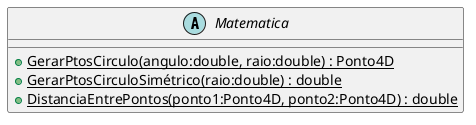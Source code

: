 @startuml
abstract class Matematica {
    + {static} GerarPtosCirculo(angulo:double, raio:double) : Ponto4D
    + {static} GerarPtosCirculoSimétrico(raio:double) : double
    + {static} DistanciaEntrePontos(ponto1:Ponto4D, ponto2:Ponto4D) : double
}
@enduml
